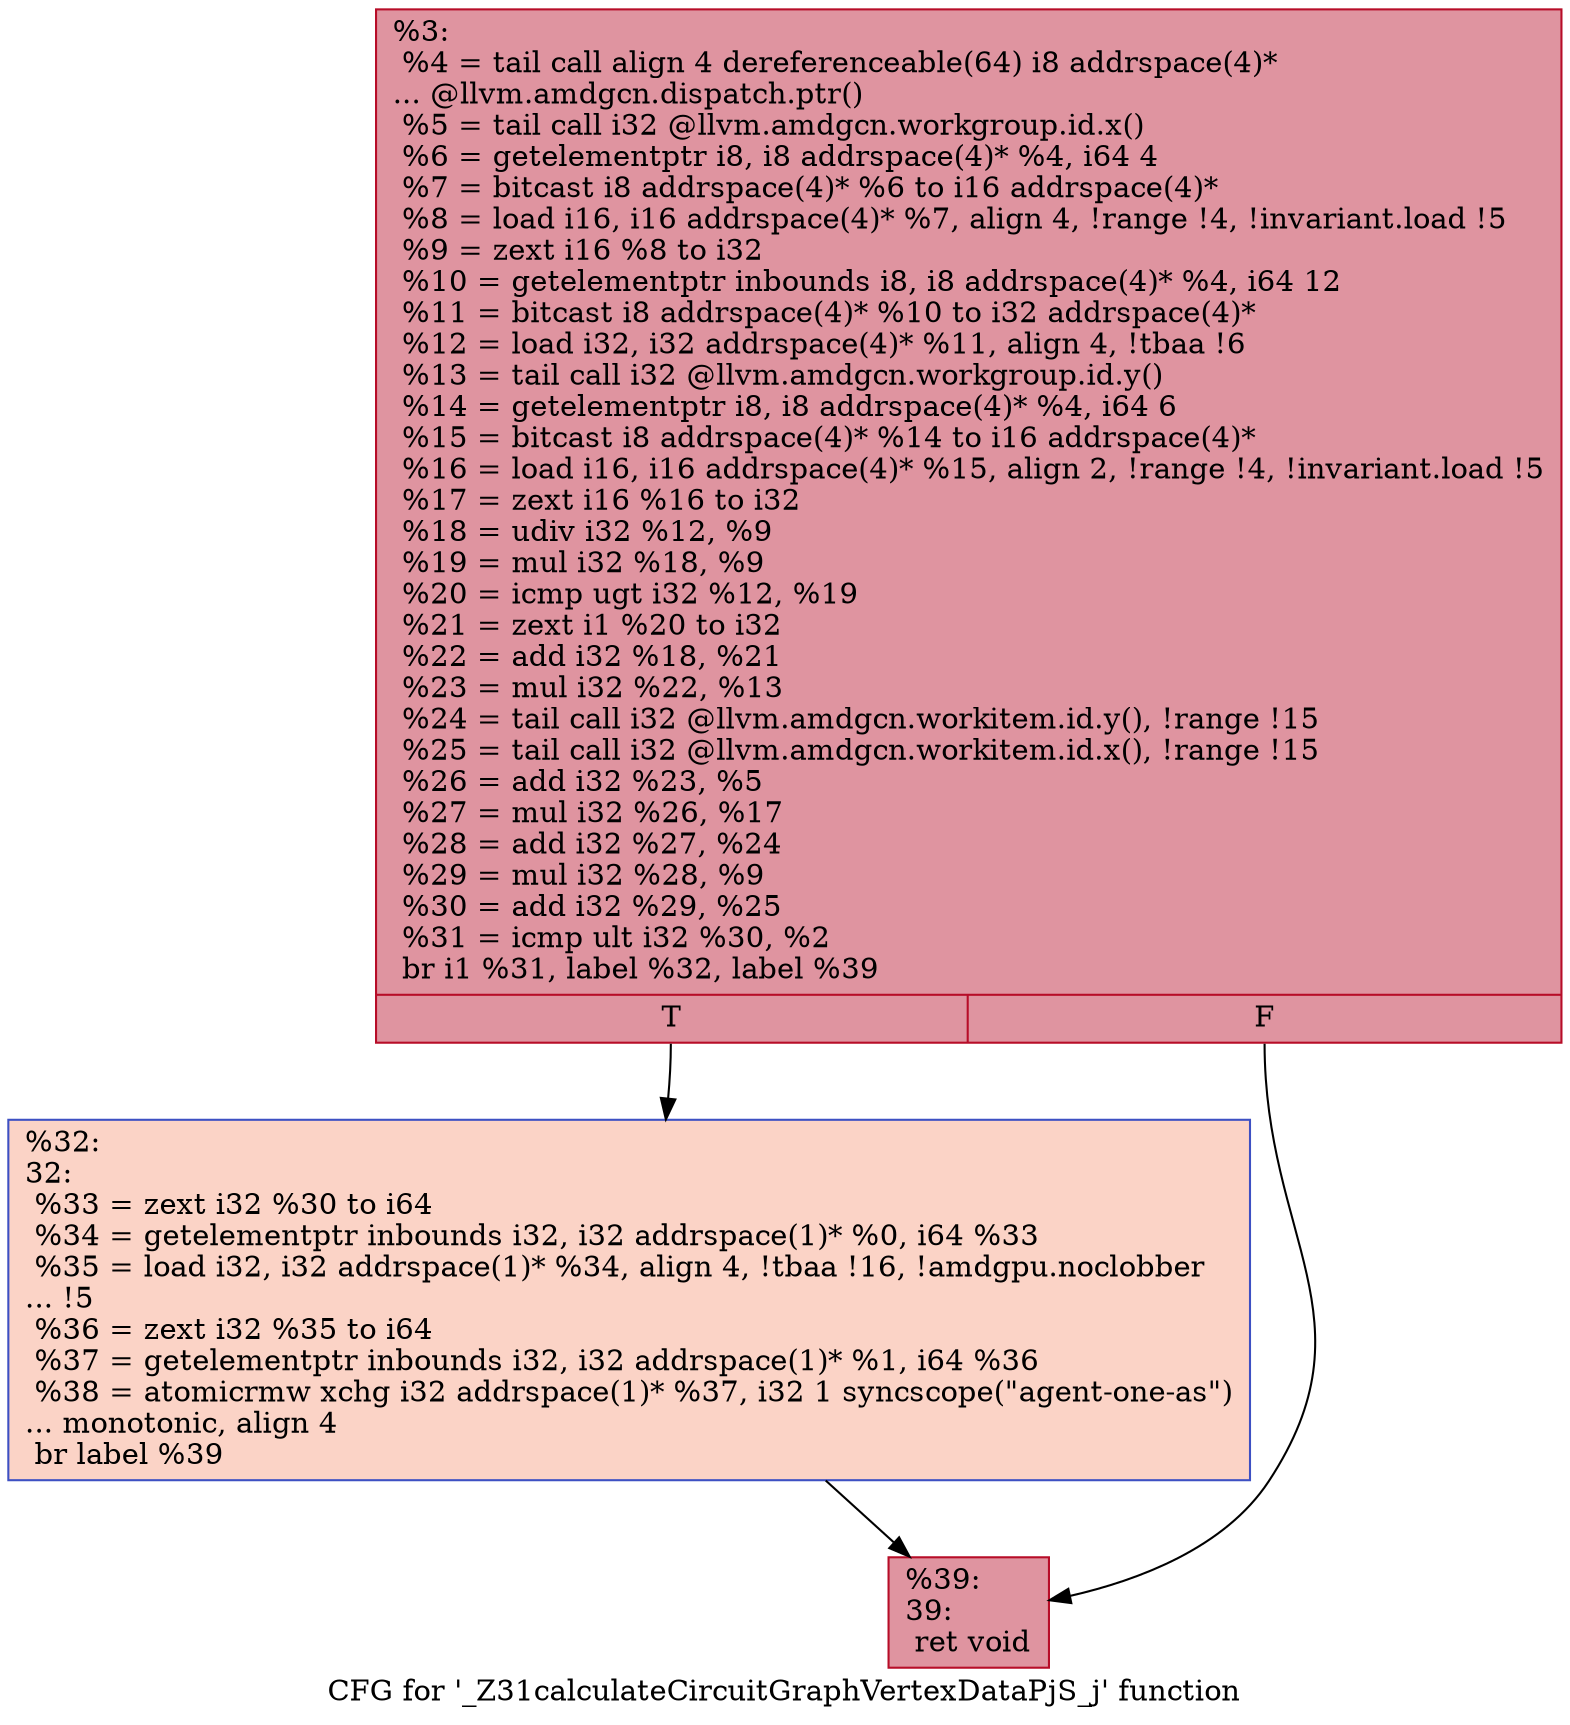 digraph "CFG for '_Z31calculateCircuitGraphVertexDataPjS_j' function" {
	label="CFG for '_Z31calculateCircuitGraphVertexDataPjS_j' function";

	Node0x624d5e0 [shape=record,color="#b70d28ff", style=filled, fillcolor="#b70d2870",label="{%3:\l  %4 = tail call align 4 dereferenceable(64) i8 addrspace(4)*\l... @llvm.amdgcn.dispatch.ptr()\l  %5 = tail call i32 @llvm.amdgcn.workgroup.id.x()\l  %6 = getelementptr i8, i8 addrspace(4)* %4, i64 4\l  %7 = bitcast i8 addrspace(4)* %6 to i16 addrspace(4)*\l  %8 = load i16, i16 addrspace(4)* %7, align 4, !range !4, !invariant.load !5\l  %9 = zext i16 %8 to i32\l  %10 = getelementptr inbounds i8, i8 addrspace(4)* %4, i64 12\l  %11 = bitcast i8 addrspace(4)* %10 to i32 addrspace(4)*\l  %12 = load i32, i32 addrspace(4)* %11, align 4, !tbaa !6\l  %13 = tail call i32 @llvm.amdgcn.workgroup.id.y()\l  %14 = getelementptr i8, i8 addrspace(4)* %4, i64 6\l  %15 = bitcast i8 addrspace(4)* %14 to i16 addrspace(4)*\l  %16 = load i16, i16 addrspace(4)* %15, align 2, !range !4, !invariant.load !5\l  %17 = zext i16 %16 to i32\l  %18 = udiv i32 %12, %9\l  %19 = mul i32 %18, %9\l  %20 = icmp ugt i32 %12, %19\l  %21 = zext i1 %20 to i32\l  %22 = add i32 %18, %21\l  %23 = mul i32 %22, %13\l  %24 = tail call i32 @llvm.amdgcn.workitem.id.y(), !range !15\l  %25 = tail call i32 @llvm.amdgcn.workitem.id.x(), !range !15\l  %26 = add i32 %23, %5\l  %27 = mul i32 %26, %17\l  %28 = add i32 %27, %24\l  %29 = mul i32 %28, %9\l  %30 = add i32 %29, %25\l  %31 = icmp ult i32 %30, %2\l  br i1 %31, label %32, label %39\l|{<s0>T|<s1>F}}"];
	Node0x624d5e0:s0 -> Node0x6251620;
	Node0x624d5e0:s1 -> Node0x62516b0;
	Node0x6251620 [shape=record,color="#3d50c3ff", style=filled, fillcolor="#f59c7d70",label="{%32:\l32:                                               \l  %33 = zext i32 %30 to i64\l  %34 = getelementptr inbounds i32, i32 addrspace(1)* %0, i64 %33\l  %35 = load i32, i32 addrspace(1)* %34, align 4, !tbaa !16, !amdgpu.noclobber\l... !5\l  %36 = zext i32 %35 to i64\l  %37 = getelementptr inbounds i32, i32 addrspace(1)* %1, i64 %36\l  %38 = atomicrmw xchg i32 addrspace(1)* %37, i32 1 syncscope(\"agent-one-as\")\l... monotonic, align 4\l  br label %39\l}"];
	Node0x6251620 -> Node0x62516b0;
	Node0x62516b0 [shape=record,color="#b70d28ff", style=filled, fillcolor="#b70d2870",label="{%39:\l39:                                               \l  ret void\l}"];
}
